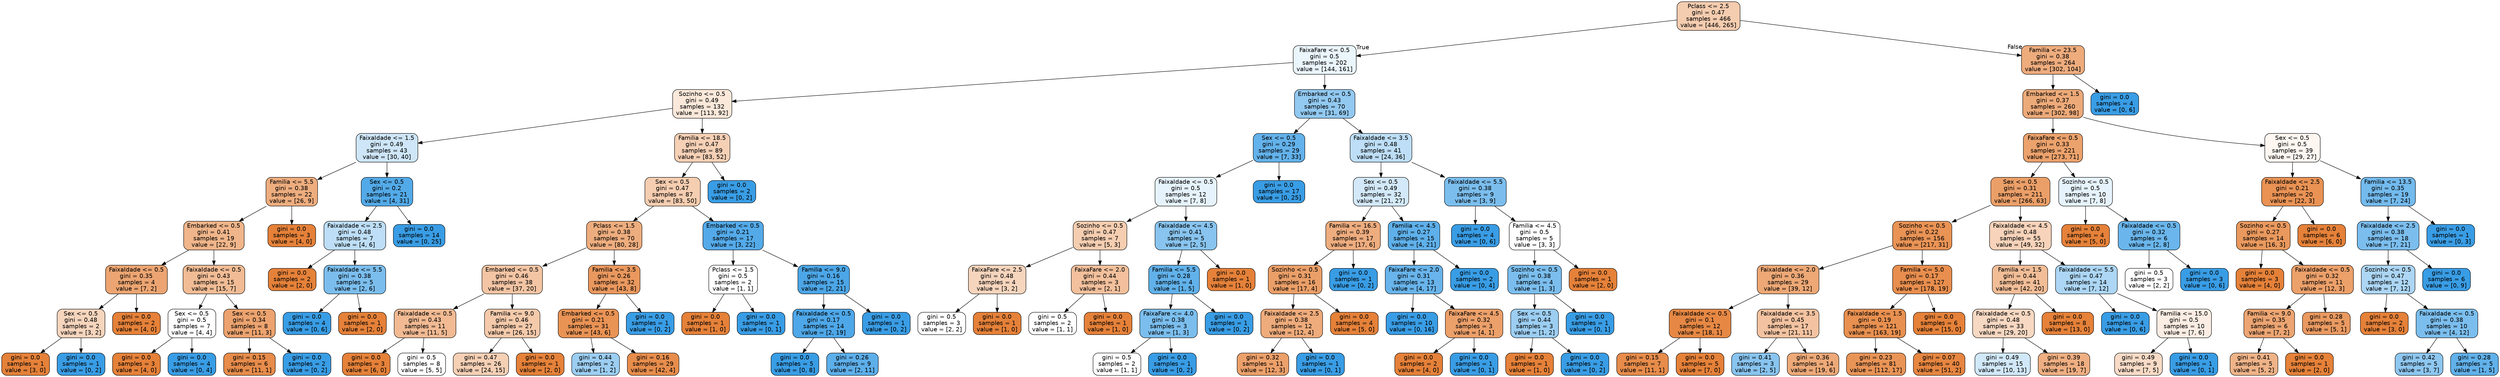 digraph Tree {
node [shape=box, style="filled, rounded", color="black", fontname=helvetica] ;
edge [fontname=helvetica] ;
0 [label="Pclass <= 2.5\ngini = 0.47\nsamples = 466\nvalue = [446, 265]", fillcolor="#f4ccaf"] ;
1 [label="FaixaFare <= 0.5\ngini = 0.5\nsamples = 202\nvalue = [144, 161]", fillcolor="#eaf5fc"] ;
0 -> 1 [labeldistance=2.5, labelangle=45, headlabel="True"] ;
2 [label="Sozinho <= 0.5\ngini = 0.49\nsamples = 132\nvalue = [113, 92]", fillcolor="#fae8da"] ;
1 -> 2 ;
3 [label="FaixaIdade <= 1.5\ngini = 0.49\nsamples = 43\nvalue = [30, 40]", fillcolor="#cee6f8"] ;
2 -> 3 ;
4 [label="Familia <= 5.5\ngini = 0.38\nsamples = 22\nvalue = [26, 9]", fillcolor="#eead7e"] ;
3 -> 4 ;
5 [label="Embarked <= 0.5\ngini = 0.41\nsamples = 19\nvalue = [22, 9]", fillcolor="#f0b58a"] ;
4 -> 5 ;
6 [label="FaixaIdade <= 0.5\ngini = 0.35\nsamples = 4\nvalue = [7, 2]", fillcolor="#eca572"] ;
5 -> 6 ;
7 [label="Sex <= 0.5\ngini = 0.48\nsamples = 2\nvalue = [3, 2]", fillcolor="#f6d5bd"] ;
6 -> 7 ;
8 [label="gini = 0.0\nsamples = 1\nvalue = [3, 0]", fillcolor="#e58139"] ;
7 -> 8 ;
9 [label="gini = 0.0\nsamples = 1\nvalue = [0, 2]", fillcolor="#399de5"] ;
7 -> 9 ;
10 [label="gini = 0.0\nsamples = 2\nvalue = [4, 0]", fillcolor="#e58139"] ;
6 -> 10 ;
11 [label="FaixaIdade <= 0.5\ngini = 0.43\nsamples = 15\nvalue = [15, 7]", fillcolor="#f1bc95"] ;
5 -> 11 ;
12 [label="Sex <= 0.5\ngini = 0.5\nsamples = 7\nvalue = [4, 4]", fillcolor="#ffffff"] ;
11 -> 12 ;
13 [label="gini = 0.0\nsamples = 3\nvalue = [4, 0]", fillcolor="#e58139"] ;
12 -> 13 ;
14 [label="gini = 0.0\nsamples = 4\nvalue = [0, 4]", fillcolor="#399de5"] ;
12 -> 14 ;
15 [label="Sex <= 0.5\ngini = 0.34\nsamples = 8\nvalue = [11, 3]", fillcolor="#eca36f"] ;
11 -> 15 ;
16 [label="gini = 0.15\nsamples = 6\nvalue = [11, 1]", fillcolor="#e78c4b"] ;
15 -> 16 ;
17 [label="gini = 0.0\nsamples = 2\nvalue = [0, 2]", fillcolor="#399de5"] ;
15 -> 17 ;
18 [label="gini = 0.0\nsamples = 3\nvalue = [4, 0]", fillcolor="#e58139"] ;
4 -> 18 ;
19 [label="Sex <= 0.5\ngini = 0.2\nsamples = 21\nvalue = [4, 31]", fillcolor="#53aae8"] ;
3 -> 19 ;
20 [label="FaixaIdade <= 2.5\ngini = 0.48\nsamples = 7\nvalue = [4, 6]", fillcolor="#bddef6"] ;
19 -> 20 ;
21 [label="gini = 0.0\nsamples = 2\nvalue = [2, 0]", fillcolor="#e58139"] ;
20 -> 21 ;
22 [label="FaixaIdade <= 5.5\ngini = 0.38\nsamples = 5\nvalue = [2, 6]", fillcolor="#7bbeee"] ;
20 -> 22 ;
23 [label="gini = 0.0\nsamples = 4\nvalue = [0, 6]", fillcolor="#399de5"] ;
22 -> 23 ;
24 [label="gini = 0.0\nsamples = 1\nvalue = [2, 0]", fillcolor="#e58139"] ;
22 -> 24 ;
25 [label="gini = 0.0\nsamples = 14\nvalue = [0, 25]", fillcolor="#399de5"] ;
19 -> 25 ;
26 [label="Familia <= 18.5\ngini = 0.47\nsamples = 89\nvalue = [83, 52]", fillcolor="#f5d0b5"] ;
2 -> 26 ;
27 [label="Sex <= 0.5\ngini = 0.47\nsamples = 87\nvalue = [83, 50]", fillcolor="#f5cdb0"] ;
26 -> 27 ;
28 [label="Pclass <= 1.5\ngini = 0.38\nsamples = 70\nvalue = [80, 28]", fillcolor="#eead7e"] ;
27 -> 28 ;
29 [label="Embarked <= 0.5\ngini = 0.46\nsamples = 38\nvalue = [37, 20]", fillcolor="#f3c5a4"] ;
28 -> 29 ;
30 [label="FaixaIdade <= 0.5\ngini = 0.43\nsamples = 11\nvalue = [11, 5]", fillcolor="#f1ba93"] ;
29 -> 30 ;
31 [label="gini = 0.0\nsamples = 3\nvalue = [6, 0]", fillcolor="#e58139"] ;
30 -> 31 ;
32 [label="gini = 0.5\nsamples = 8\nvalue = [5, 5]", fillcolor="#ffffff"] ;
30 -> 32 ;
33 [label="Familia <= 9.0\ngini = 0.46\nsamples = 27\nvalue = [26, 15]", fillcolor="#f4caab"] ;
29 -> 33 ;
34 [label="gini = 0.47\nsamples = 26\nvalue = [24, 15]", fillcolor="#f5d0b5"] ;
33 -> 34 ;
35 [label="gini = 0.0\nsamples = 1\nvalue = [2, 0]", fillcolor="#e58139"] ;
33 -> 35 ;
36 [label="Familia <= 3.5\ngini = 0.26\nsamples = 32\nvalue = [43, 8]", fillcolor="#ea985e"] ;
28 -> 36 ;
37 [label="Embarked <= 0.5\ngini = 0.21\nsamples = 31\nvalue = [43, 6]", fillcolor="#e99355"] ;
36 -> 37 ;
38 [label="gini = 0.44\nsamples = 2\nvalue = [1, 2]", fillcolor="#9ccef2"] ;
37 -> 38 ;
39 [label="gini = 0.16\nsamples = 29\nvalue = [42, 4]", fillcolor="#e78d4c"] ;
37 -> 39 ;
40 [label="gini = 0.0\nsamples = 1\nvalue = [0, 2]", fillcolor="#399de5"] ;
36 -> 40 ;
41 [label="Embarked <= 0.5\ngini = 0.21\nsamples = 17\nvalue = [3, 22]", fillcolor="#54aae9"] ;
27 -> 41 ;
42 [label="Pclass <= 1.5\ngini = 0.5\nsamples = 2\nvalue = [1, 1]", fillcolor="#ffffff"] ;
41 -> 42 ;
43 [label="gini = 0.0\nsamples = 1\nvalue = [1, 0]", fillcolor="#e58139"] ;
42 -> 43 ;
44 [label="gini = 0.0\nsamples = 1\nvalue = [0, 1]", fillcolor="#399de5"] ;
42 -> 44 ;
45 [label="Familia <= 9.0\ngini = 0.16\nsamples = 15\nvalue = [2, 21]", fillcolor="#4ca6e7"] ;
41 -> 45 ;
46 [label="FaixaIdade <= 0.5\ngini = 0.17\nsamples = 14\nvalue = [2, 19]", fillcolor="#4ea7e8"] ;
45 -> 46 ;
47 [label="gini = 0.0\nsamples = 5\nvalue = [0, 8]", fillcolor="#399de5"] ;
46 -> 47 ;
48 [label="gini = 0.26\nsamples = 9\nvalue = [2, 11]", fillcolor="#5dafea"] ;
46 -> 48 ;
49 [label="gini = 0.0\nsamples = 1\nvalue = [0, 2]", fillcolor="#399de5"] ;
45 -> 49 ;
50 [label="gini = 0.0\nsamples = 2\nvalue = [0, 2]", fillcolor="#399de5"] ;
26 -> 50 ;
51 [label="Embarked <= 0.5\ngini = 0.43\nsamples = 70\nvalue = [31, 69]", fillcolor="#92c9f1"] ;
1 -> 51 ;
52 [label="Sex <= 0.5\ngini = 0.29\nsamples = 29\nvalue = [7, 33]", fillcolor="#63b2eb"] ;
51 -> 52 ;
53 [label="FaixaIdade <= 0.5\ngini = 0.5\nsamples = 12\nvalue = [7, 8]", fillcolor="#e6f3fc"] ;
52 -> 53 ;
54 [label="Sozinho <= 0.5\ngini = 0.47\nsamples = 7\nvalue = [5, 3]", fillcolor="#f5cdb0"] ;
53 -> 54 ;
55 [label="FaixaFare <= 2.5\ngini = 0.48\nsamples = 4\nvalue = [3, 2]", fillcolor="#f6d5bd"] ;
54 -> 55 ;
56 [label="gini = 0.5\nsamples = 3\nvalue = [2, 2]", fillcolor="#ffffff"] ;
55 -> 56 ;
57 [label="gini = 0.0\nsamples = 1\nvalue = [1, 0]", fillcolor="#e58139"] ;
55 -> 57 ;
58 [label="FaixaFare <= 2.0\ngini = 0.44\nsamples = 3\nvalue = [2, 1]", fillcolor="#f2c09c"] ;
54 -> 58 ;
59 [label="gini = 0.5\nsamples = 2\nvalue = [1, 1]", fillcolor="#ffffff"] ;
58 -> 59 ;
60 [label="gini = 0.0\nsamples = 1\nvalue = [1, 0]", fillcolor="#e58139"] ;
58 -> 60 ;
61 [label="FaixaIdade <= 4.5\ngini = 0.41\nsamples = 5\nvalue = [2, 5]", fillcolor="#88c4ef"] ;
53 -> 61 ;
62 [label="Familia <= 5.5\ngini = 0.28\nsamples = 4\nvalue = [1, 5]", fillcolor="#61b1ea"] ;
61 -> 62 ;
63 [label="FaixaFare <= 4.0\ngini = 0.38\nsamples = 3\nvalue = [1, 3]", fillcolor="#7bbeee"] ;
62 -> 63 ;
64 [label="gini = 0.5\nsamples = 2\nvalue = [1, 1]", fillcolor="#ffffff"] ;
63 -> 64 ;
65 [label="gini = 0.0\nsamples = 1\nvalue = [0, 2]", fillcolor="#399de5"] ;
63 -> 65 ;
66 [label="gini = 0.0\nsamples = 1\nvalue = [0, 2]", fillcolor="#399de5"] ;
62 -> 66 ;
67 [label="gini = 0.0\nsamples = 1\nvalue = [1, 0]", fillcolor="#e58139"] ;
61 -> 67 ;
68 [label="gini = 0.0\nsamples = 17\nvalue = [0, 25]", fillcolor="#399de5"] ;
52 -> 68 ;
69 [label="FaixaIdade <= 3.5\ngini = 0.48\nsamples = 41\nvalue = [24, 36]", fillcolor="#bddef6"] ;
51 -> 69 ;
70 [label="Sex <= 0.5\ngini = 0.49\nsamples = 32\nvalue = [21, 27]", fillcolor="#d3e9f9"] ;
69 -> 70 ;
71 [label="Familia <= 16.5\ngini = 0.39\nsamples = 17\nvalue = [17, 6]", fillcolor="#eead7f"] ;
70 -> 71 ;
72 [label="Sozinho <= 0.5\ngini = 0.31\nsamples = 16\nvalue = [17, 4]", fillcolor="#eb9f68"] ;
71 -> 72 ;
73 [label="FaixaIdade <= 2.5\ngini = 0.38\nsamples = 12\nvalue = [12, 4]", fillcolor="#eeab7b"] ;
72 -> 73 ;
74 [label="gini = 0.32\nsamples = 11\nvalue = [12, 3]", fillcolor="#eca06a"] ;
73 -> 74 ;
75 [label="gini = 0.0\nsamples = 1\nvalue = [0, 1]", fillcolor="#399de5"] ;
73 -> 75 ;
76 [label="gini = 0.0\nsamples = 4\nvalue = [5, 0]", fillcolor="#e58139"] ;
72 -> 76 ;
77 [label="gini = 0.0\nsamples = 1\nvalue = [0, 2]", fillcolor="#399de5"] ;
71 -> 77 ;
78 [label="Familia <= 4.5\ngini = 0.27\nsamples = 15\nvalue = [4, 21]", fillcolor="#5fb0ea"] ;
70 -> 78 ;
79 [label="FaixaFare <= 2.0\ngini = 0.31\nsamples = 13\nvalue = [4, 17]", fillcolor="#68b4eb"] ;
78 -> 79 ;
80 [label="gini = 0.0\nsamples = 10\nvalue = [0, 16]", fillcolor="#399de5"] ;
79 -> 80 ;
81 [label="FaixaFare <= 4.5\ngini = 0.32\nsamples = 3\nvalue = [4, 1]", fillcolor="#eca06a"] ;
79 -> 81 ;
82 [label="gini = 0.0\nsamples = 2\nvalue = [4, 0]", fillcolor="#e58139"] ;
81 -> 82 ;
83 [label="gini = 0.0\nsamples = 1\nvalue = [0, 1]", fillcolor="#399de5"] ;
81 -> 83 ;
84 [label="gini = 0.0\nsamples = 2\nvalue = [0, 4]", fillcolor="#399de5"] ;
78 -> 84 ;
85 [label="FaixaIdade <= 5.5\ngini = 0.38\nsamples = 9\nvalue = [3, 9]", fillcolor="#7bbeee"] ;
69 -> 85 ;
86 [label="gini = 0.0\nsamples = 4\nvalue = [0, 6]", fillcolor="#399de5"] ;
85 -> 86 ;
87 [label="Familia <= 4.5\ngini = 0.5\nsamples = 5\nvalue = [3, 3]", fillcolor="#ffffff"] ;
85 -> 87 ;
88 [label="Sozinho <= 0.5\ngini = 0.38\nsamples = 4\nvalue = [1, 3]", fillcolor="#7bbeee"] ;
87 -> 88 ;
89 [label="Sex <= 0.5\ngini = 0.44\nsamples = 3\nvalue = [1, 2]", fillcolor="#9ccef2"] ;
88 -> 89 ;
90 [label="gini = 0.0\nsamples = 1\nvalue = [1, 0]", fillcolor="#e58139"] ;
89 -> 90 ;
91 [label="gini = 0.0\nsamples = 2\nvalue = [0, 2]", fillcolor="#399de5"] ;
89 -> 91 ;
92 [label="gini = 0.0\nsamples = 1\nvalue = [0, 1]", fillcolor="#399de5"] ;
88 -> 92 ;
93 [label="gini = 0.0\nsamples = 1\nvalue = [2, 0]", fillcolor="#e58139"] ;
87 -> 93 ;
94 [label="Familia <= 23.5\ngini = 0.38\nsamples = 264\nvalue = [302, 104]", fillcolor="#eeac7d"] ;
0 -> 94 [labeldistance=2.5, labelangle=-45, headlabel="False"] ;
95 [label="Embarked <= 1.5\ngini = 0.37\nsamples = 260\nvalue = [302, 98]", fillcolor="#edaa79"] ;
94 -> 95 ;
96 [label="FaixaFare <= 0.5\ngini = 0.33\nsamples = 221\nvalue = [273, 71]", fillcolor="#eca26c"] ;
95 -> 96 ;
97 [label="Sex <= 0.5\ngini = 0.31\nsamples = 211\nvalue = [266, 63]", fillcolor="#eb9f68"] ;
96 -> 97 ;
98 [label="Sozinho <= 0.5\ngini = 0.22\nsamples = 156\nvalue = [217, 31]", fillcolor="#e99355"] ;
97 -> 98 ;
99 [label="FaixaIdade <= 2.0\ngini = 0.36\nsamples = 29\nvalue = [39, 12]", fillcolor="#eda876"] ;
98 -> 99 ;
100 [label="FaixaIdade <= 0.5\ngini = 0.1\nsamples = 12\nvalue = [18, 1]", fillcolor="#e68844"] ;
99 -> 100 ;
101 [label="gini = 0.15\nsamples = 7\nvalue = [11, 1]", fillcolor="#e78c4b"] ;
100 -> 101 ;
102 [label="gini = 0.0\nsamples = 5\nvalue = [7, 0]", fillcolor="#e58139"] ;
100 -> 102 ;
103 [label="FaixaIdade <= 3.5\ngini = 0.45\nsamples = 17\nvalue = [21, 11]", fillcolor="#f3c3a1"] ;
99 -> 103 ;
104 [label="gini = 0.41\nsamples = 3\nvalue = [2, 5]", fillcolor="#88c4ef"] ;
103 -> 104 ;
105 [label="gini = 0.36\nsamples = 14\nvalue = [19, 6]", fillcolor="#eda978"] ;
103 -> 105 ;
106 [label="Familia <= 5.0\ngini = 0.17\nsamples = 127\nvalue = [178, 19]", fillcolor="#e88e4e"] ;
98 -> 106 ;
107 [label="FaixaIdade <= 1.5\ngini = 0.19\nsamples = 121\nvalue = [163, 19]", fillcolor="#e89050"] ;
106 -> 107 ;
108 [label="gini = 0.23\nsamples = 81\nvalue = [112, 17]", fillcolor="#e99457"] ;
107 -> 108 ;
109 [label="gini = 0.07\nsamples = 40\nvalue = [51, 2]", fillcolor="#e68641"] ;
107 -> 109 ;
110 [label="gini = 0.0\nsamples = 6\nvalue = [15, 0]", fillcolor="#e58139"] ;
106 -> 110 ;
111 [label="FaixaIdade <= 4.5\ngini = 0.48\nsamples = 55\nvalue = [49, 32]", fillcolor="#f6d3ba"] ;
97 -> 111 ;
112 [label="Familia <= 1.5\ngini = 0.44\nsamples = 41\nvalue = [42, 20]", fillcolor="#f1bd97"] ;
111 -> 112 ;
113 [label="FaixaIdade <= 0.5\ngini = 0.48\nsamples = 33\nvalue = [29, 20]", fillcolor="#f7d8c2"] ;
112 -> 113 ;
114 [label="gini = 0.49\nsamples = 15\nvalue = [10, 13]", fillcolor="#d1e8f9"] ;
113 -> 114 ;
115 [label="gini = 0.39\nsamples = 18\nvalue = [19, 7]", fillcolor="#efaf82"] ;
113 -> 115 ;
116 [label="gini = 0.0\nsamples = 8\nvalue = [13, 0]", fillcolor="#e58139"] ;
112 -> 116 ;
117 [label="FaixaIdade <= 5.5\ngini = 0.47\nsamples = 14\nvalue = [7, 12]", fillcolor="#acd6f4"] ;
111 -> 117 ;
118 [label="gini = 0.0\nsamples = 4\nvalue = [0, 6]", fillcolor="#399de5"] ;
117 -> 118 ;
119 [label="Familia <= 15.0\ngini = 0.5\nsamples = 10\nvalue = [7, 6]", fillcolor="#fbede3"] ;
117 -> 119 ;
120 [label="gini = 0.49\nsamples = 9\nvalue = [7, 5]", fillcolor="#f8dbc6"] ;
119 -> 120 ;
121 [label="gini = 0.0\nsamples = 1\nvalue = [0, 1]", fillcolor="#399de5"] ;
119 -> 121 ;
122 [label="Sozinho <= 0.5\ngini = 0.5\nsamples = 10\nvalue = [7, 8]", fillcolor="#e6f3fc"] ;
96 -> 122 ;
123 [label="gini = 0.0\nsamples = 4\nvalue = [5, 0]", fillcolor="#e58139"] ;
122 -> 123 ;
124 [label="FaixaIdade <= 0.5\ngini = 0.32\nsamples = 6\nvalue = [2, 8]", fillcolor="#6ab6ec"] ;
122 -> 124 ;
125 [label="gini = 0.5\nsamples = 3\nvalue = [2, 2]", fillcolor="#ffffff"] ;
124 -> 125 ;
126 [label="gini = 0.0\nsamples = 3\nvalue = [0, 6]", fillcolor="#399de5"] ;
124 -> 126 ;
127 [label="Sex <= 0.5\ngini = 0.5\nsamples = 39\nvalue = [29, 27]", fillcolor="#fdf6f1"] ;
95 -> 127 ;
128 [label="FaixaIdade <= 2.5\ngini = 0.21\nsamples = 20\nvalue = [22, 3]", fillcolor="#e99254"] ;
127 -> 128 ;
129 [label="Sozinho <= 0.5\ngini = 0.27\nsamples = 14\nvalue = [16, 3]", fillcolor="#ea995e"] ;
128 -> 129 ;
130 [label="gini = 0.0\nsamples = 3\nvalue = [4, 0]", fillcolor="#e58139"] ;
129 -> 130 ;
131 [label="FaixaIdade <= 0.5\ngini = 0.32\nsamples = 11\nvalue = [12, 3]", fillcolor="#eca06a"] ;
129 -> 131 ;
132 [label="Familia <= 9.0\ngini = 0.35\nsamples = 6\nvalue = [7, 2]", fillcolor="#eca572"] ;
131 -> 132 ;
133 [label="gini = 0.41\nsamples = 5\nvalue = [5, 2]", fillcolor="#efb388"] ;
132 -> 133 ;
134 [label="gini = 0.0\nsamples = 1\nvalue = [2, 0]", fillcolor="#e58139"] ;
132 -> 134 ;
135 [label="gini = 0.28\nsamples = 5\nvalue = [5, 1]", fillcolor="#ea9a61"] ;
131 -> 135 ;
136 [label="gini = 0.0\nsamples = 6\nvalue = [6, 0]", fillcolor="#e58139"] ;
128 -> 136 ;
137 [label="Familia <= 13.5\ngini = 0.35\nsamples = 19\nvalue = [7, 24]", fillcolor="#73baed"] ;
127 -> 137 ;
138 [label="FaixaIdade <= 2.5\ngini = 0.38\nsamples = 18\nvalue = [7, 21]", fillcolor="#7bbeee"] ;
137 -> 138 ;
139 [label="Sozinho <= 0.5\ngini = 0.47\nsamples = 12\nvalue = [7, 12]", fillcolor="#acd6f4"] ;
138 -> 139 ;
140 [label="gini = 0.0\nsamples = 2\nvalue = [3, 0]", fillcolor="#e58139"] ;
139 -> 140 ;
141 [label="FaixaIdade <= 0.5\ngini = 0.38\nsamples = 10\nvalue = [4, 12]", fillcolor="#7bbeee"] ;
139 -> 141 ;
142 [label="gini = 0.42\nsamples = 5\nvalue = [3, 7]", fillcolor="#8ec7f0"] ;
141 -> 142 ;
143 [label="gini = 0.28\nsamples = 5\nvalue = [1, 5]", fillcolor="#61b1ea"] ;
141 -> 143 ;
144 [label="gini = 0.0\nsamples = 6\nvalue = [0, 9]", fillcolor="#399de5"] ;
138 -> 144 ;
145 [label="gini = 0.0\nsamples = 1\nvalue = [0, 3]", fillcolor="#399de5"] ;
137 -> 145 ;
146 [label="gini = 0.0\nsamples = 4\nvalue = [0, 6]", fillcolor="#399de5"] ;
94 -> 146 ;
}